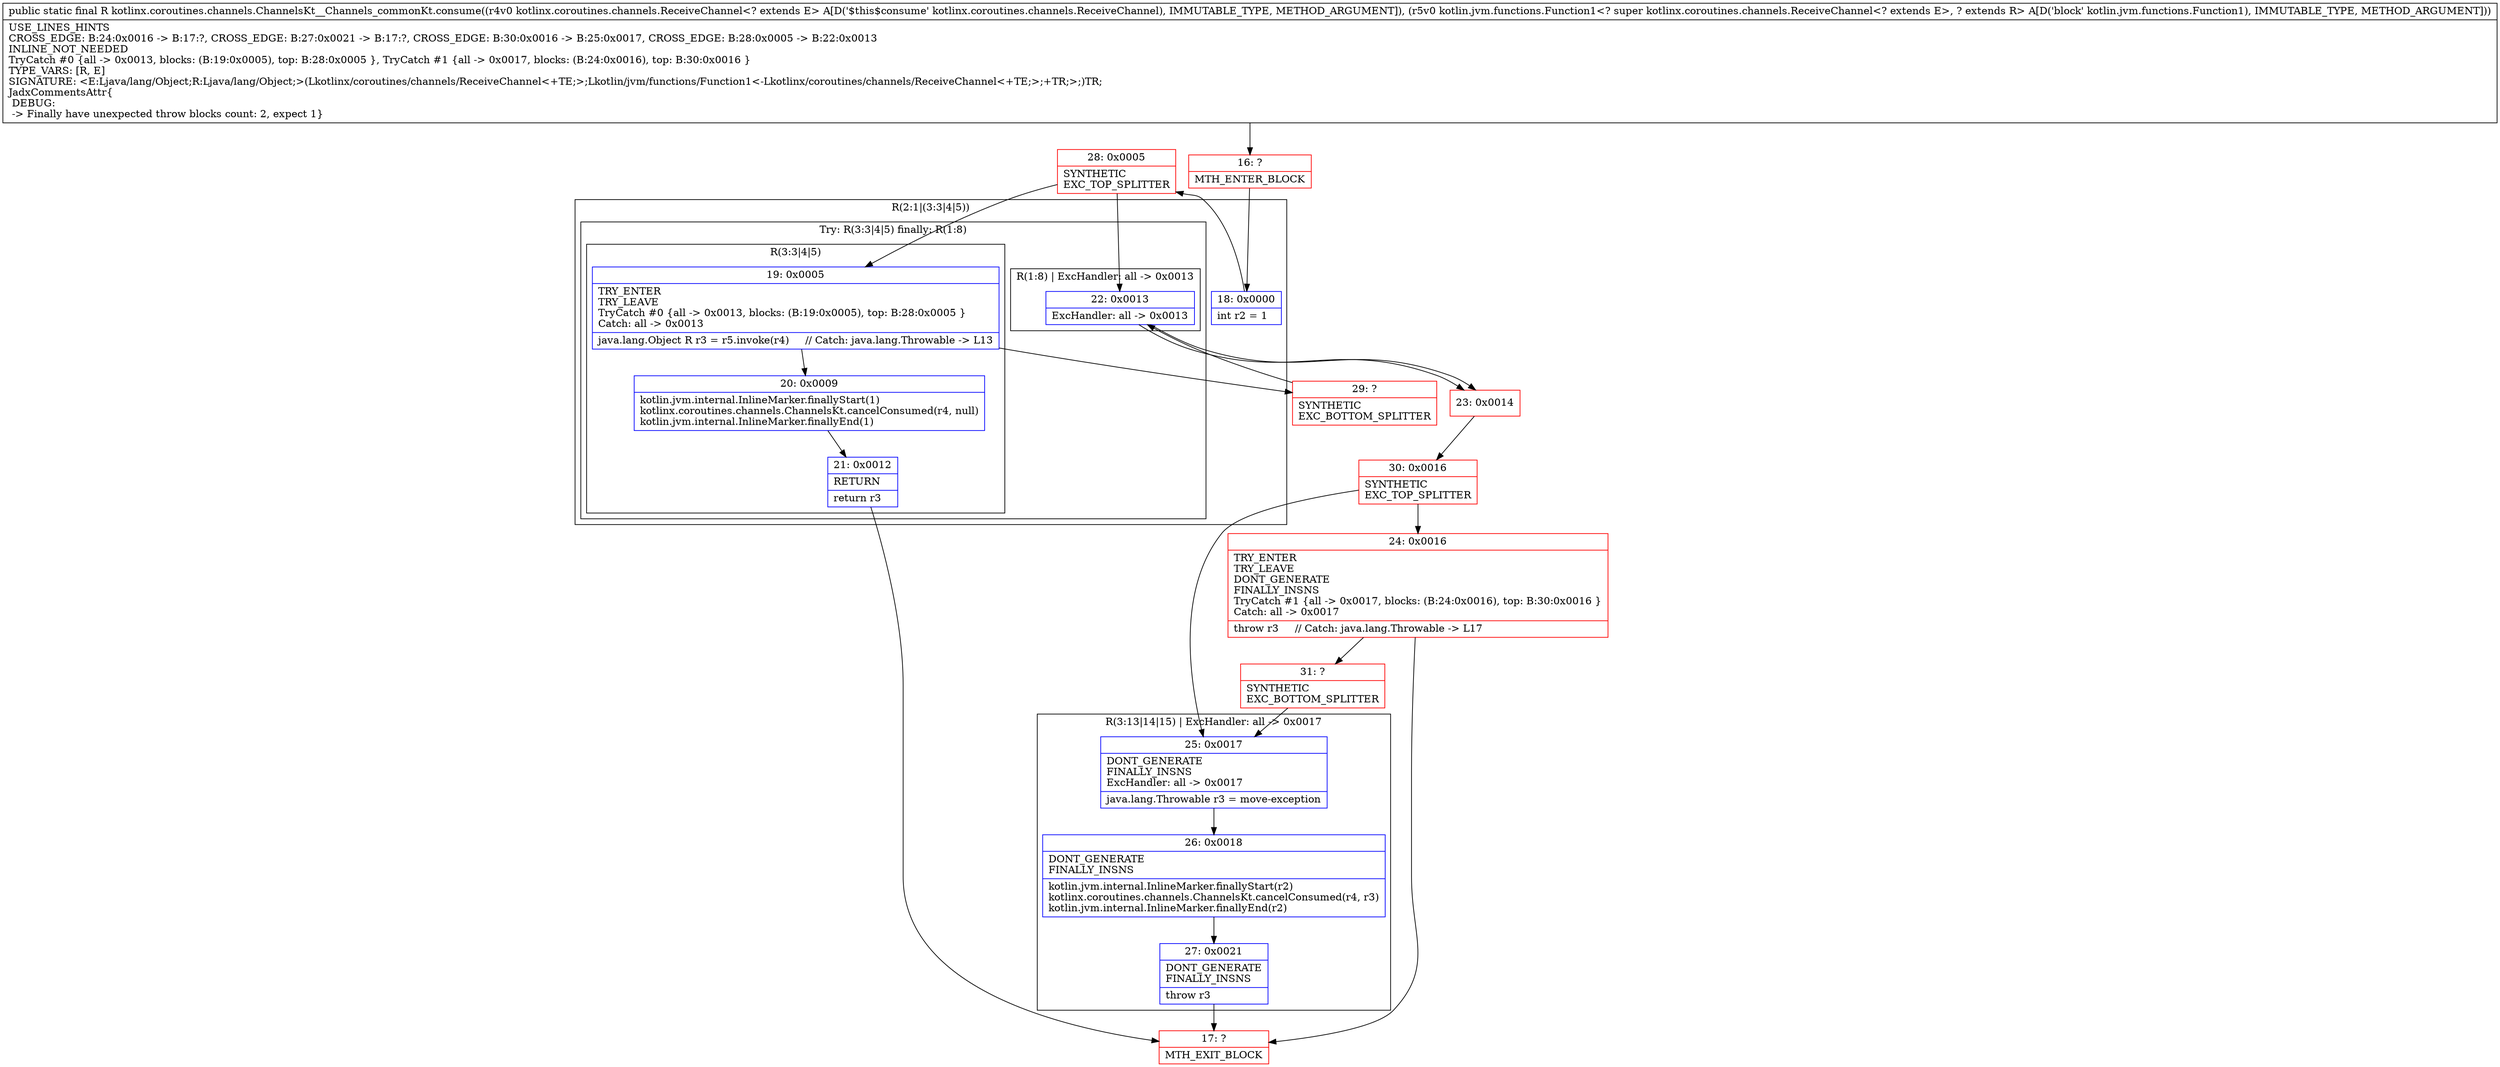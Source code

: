 digraph "CFG forkotlinx.coroutines.channels.ChannelsKt__Channels_commonKt.consume(Lkotlinx\/coroutines\/channels\/ReceiveChannel;Lkotlin\/jvm\/functions\/Function1;)Ljava\/lang\/Object;" {
subgraph cluster_Region_474852109 {
label = "R(2:1|(3:3|4|5))";
node [shape=record,color=blue];
Node_18 [shape=record,label="{18\:\ 0x0000|int r2 = 1\l}"];
subgraph cluster_TryCatchRegion_1826430604 {
label = "Try: R(3:3|4|5) finally: R(1:8)";
node [shape=record,color=blue];
subgraph cluster_Region_372380973 {
label = "R(3:3|4|5)";
node [shape=record,color=blue];
Node_19 [shape=record,label="{19\:\ 0x0005|TRY_ENTER\lTRY_LEAVE\lTryCatch #0 \{all \-\> 0x0013, blocks: (B:19:0x0005), top: B:28:0x0005 \}\lCatch: all \-\> 0x0013\l|java.lang.Object R r3 = r5.invoke(r4)     \/\/ Catch: java.lang.Throwable \-\> L13\l}"];
Node_20 [shape=record,label="{20\:\ 0x0009|kotlin.jvm.internal.InlineMarker.finallyStart(1)\lkotlinx.coroutines.channels.ChannelsKt.cancelConsumed(r4, null)\lkotlin.jvm.internal.InlineMarker.finallyEnd(1)\l}"];
Node_21 [shape=record,label="{21\:\ 0x0012|RETURN\l|return r3\l}"];
}
subgraph cluster_Region_1839677748 {
label = "R(1:8) | ExcHandler: all \-\> 0x0013\l";
node [shape=record,color=blue];
Node_22 [shape=record,label="{22\:\ 0x0013|ExcHandler: all \-\> 0x0013\l}"];
}
}
}
subgraph cluster_Region_1839677748 {
label = "R(1:8) | ExcHandler: all \-\> 0x0013\l";
node [shape=record,color=blue];
Node_22 [shape=record,label="{22\:\ 0x0013|ExcHandler: all \-\> 0x0013\l}"];
}
subgraph cluster_Region_1647610723 {
label = "R(3:13|14|15) | ExcHandler: all \-\> 0x0017\l";
node [shape=record,color=blue];
Node_25 [shape=record,label="{25\:\ 0x0017|DONT_GENERATE\lFINALLY_INSNS\lExcHandler: all \-\> 0x0017\l|java.lang.Throwable r3 = move\-exception\l}"];
Node_26 [shape=record,label="{26\:\ 0x0018|DONT_GENERATE\lFINALLY_INSNS\l|kotlin.jvm.internal.InlineMarker.finallyStart(r2)\lkotlinx.coroutines.channels.ChannelsKt.cancelConsumed(r4, r3)\lkotlin.jvm.internal.InlineMarker.finallyEnd(r2)\l}"];
Node_27 [shape=record,label="{27\:\ 0x0021|DONT_GENERATE\lFINALLY_INSNS\l|throw r3\l}"];
}
Node_16 [shape=record,color=red,label="{16\:\ ?|MTH_ENTER_BLOCK\l}"];
Node_28 [shape=record,color=red,label="{28\:\ 0x0005|SYNTHETIC\lEXC_TOP_SPLITTER\l}"];
Node_17 [shape=record,color=red,label="{17\:\ ?|MTH_EXIT_BLOCK\l}"];
Node_29 [shape=record,color=red,label="{29\:\ ?|SYNTHETIC\lEXC_BOTTOM_SPLITTER\l}"];
Node_23 [shape=record,color=red,label="{23\:\ 0x0014}"];
Node_30 [shape=record,color=red,label="{30\:\ 0x0016|SYNTHETIC\lEXC_TOP_SPLITTER\l}"];
Node_24 [shape=record,color=red,label="{24\:\ 0x0016|TRY_ENTER\lTRY_LEAVE\lDONT_GENERATE\lFINALLY_INSNS\lTryCatch #1 \{all \-\> 0x0017, blocks: (B:24:0x0016), top: B:30:0x0016 \}\lCatch: all \-\> 0x0017\l|throw r3     \/\/ Catch: java.lang.Throwable \-\> L17\l}"];
Node_31 [shape=record,color=red,label="{31\:\ ?|SYNTHETIC\lEXC_BOTTOM_SPLITTER\l}"];
MethodNode[shape=record,label="{public static final R kotlinx.coroutines.channels.ChannelsKt__Channels_commonKt.consume((r4v0 kotlinx.coroutines.channels.ReceiveChannel\<? extends E\> A[D('$this$consume' kotlinx.coroutines.channels.ReceiveChannel), IMMUTABLE_TYPE, METHOD_ARGUMENT]), (r5v0 kotlin.jvm.functions.Function1\<? super kotlinx.coroutines.channels.ReceiveChannel\<? extends E\>, ? extends R\> A[D('block' kotlin.jvm.functions.Function1), IMMUTABLE_TYPE, METHOD_ARGUMENT]))  | USE_LINES_HINTS\lCROSS_EDGE: B:24:0x0016 \-\> B:17:?, CROSS_EDGE: B:27:0x0021 \-\> B:17:?, CROSS_EDGE: B:30:0x0016 \-\> B:25:0x0017, CROSS_EDGE: B:28:0x0005 \-\> B:22:0x0013\lINLINE_NOT_NEEDED\lTryCatch #0 \{all \-\> 0x0013, blocks: (B:19:0x0005), top: B:28:0x0005 \}, TryCatch #1 \{all \-\> 0x0017, blocks: (B:24:0x0016), top: B:30:0x0016 \}\lTYPE_VARS: [R, E]\lSIGNATURE: \<E:Ljava\/lang\/Object;R:Ljava\/lang\/Object;\>(Lkotlinx\/coroutines\/channels\/ReceiveChannel\<+TE;\>;Lkotlin\/jvm\/functions\/Function1\<\-Lkotlinx\/coroutines\/channels\/ReceiveChannel\<+TE;\>;+TR;\>;)TR;\lJadxCommentsAttr\{\l DEBUG: \l \-\> Finally have unexpected throw blocks count: 2, expect 1\}\l}"];
MethodNode -> Node_16;Node_18 -> Node_28;
Node_19 -> Node_20;
Node_19 -> Node_29;
Node_20 -> Node_21;
Node_21 -> Node_17;
Node_22 -> Node_23;
Node_22 -> Node_23;
Node_25 -> Node_26;
Node_26 -> Node_27;
Node_27 -> Node_17;
Node_16 -> Node_18;
Node_28 -> Node_19;
Node_28 -> Node_22;
Node_29 -> Node_22;
Node_23 -> Node_30;
Node_30 -> Node_24;
Node_30 -> Node_25;
Node_24 -> Node_17;
Node_24 -> Node_31;
Node_31 -> Node_25;
}

